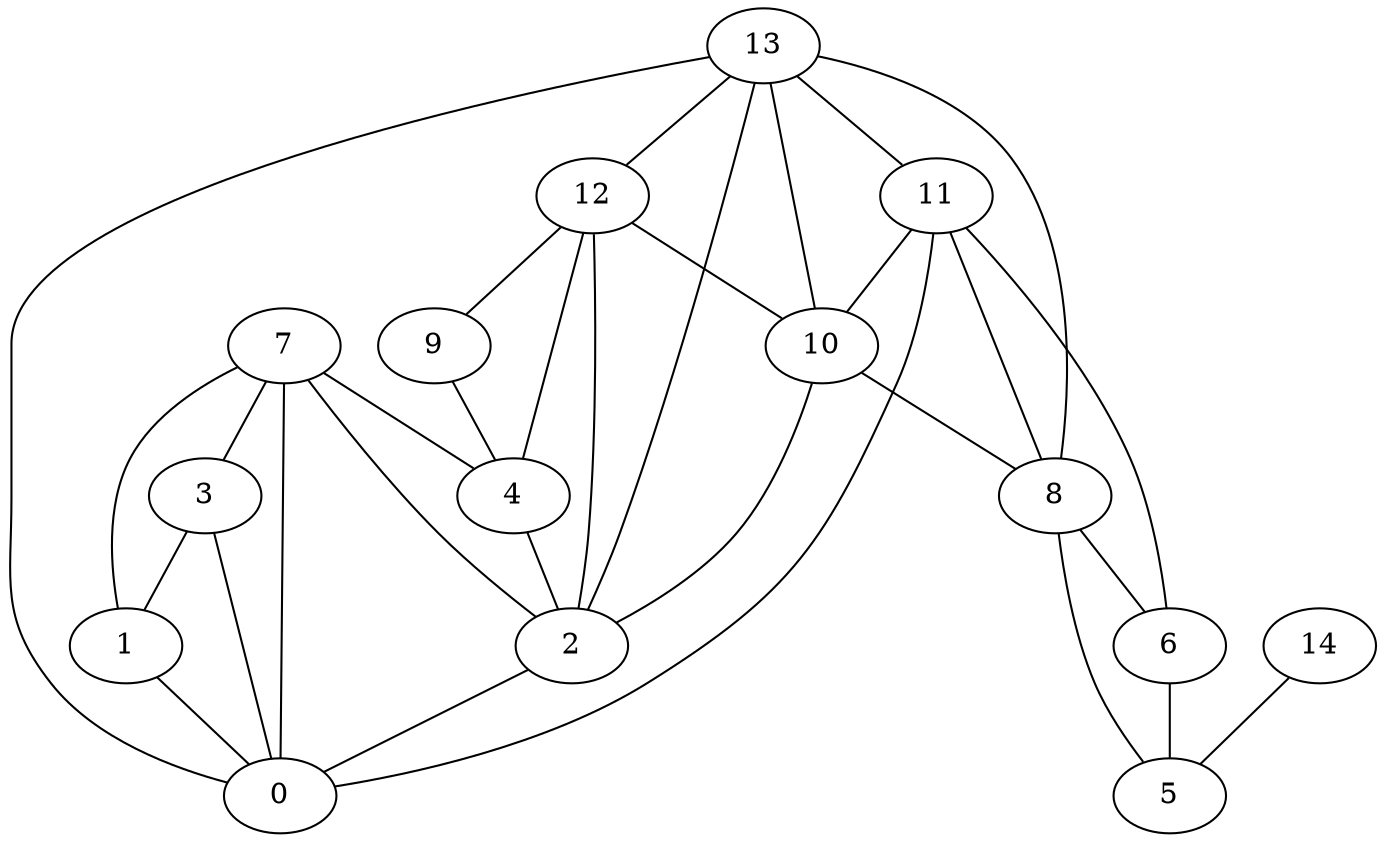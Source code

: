 digraph "sensornet-topology" {
label = "";
rankdir="BT";"0"->"1" [arrowhead = "both"] 
"0"->"2" [arrowhead = "both"] 
"0"->"3" [arrowhead = "both"] 
"0"->"7" [arrowhead = "both"] 
"0"->"11" [arrowhead = "both"] 
"0"->"13" [arrowhead = "both"] 
"1"->"3" [arrowhead = "both"] 
"1"->"7" [arrowhead = "both"] 
"2"->"4" [arrowhead = "both"] 
"2"->"7" [arrowhead = "both"] 
"2"->"10" [arrowhead = "both"] 
"2"->"12" [arrowhead = "both"] 
"2"->"13" [arrowhead = "both"] 
"3"->"7" [arrowhead = "both"] 
"4"->"7" [arrowhead = "both"] 
"4"->"9" [arrowhead = "both"] 
"4"->"12" [arrowhead = "both"] 
"5"->"6" [arrowhead = "both"] 
"5"->"8" [arrowhead = "both"] 
"5"->"14" [arrowhead = "both"] 
"6"->"8" [arrowhead = "both"] 
"6"->"11" [arrowhead = "both"] 
"8"->"10" [arrowhead = "both"] 
"8"->"11" [arrowhead = "both"] 
"8"->"13" [arrowhead = "both"] 
"9"->"12" [arrowhead = "both"] 
"10"->"11" [arrowhead = "both"] 
"10"->"12" [arrowhead = "both"] 
"10"->"13" [arrowhead = "both"] 
"11"->"13" [arrowhead = "both"] 
"12"->"13" [arrowhead = "both"] 
}